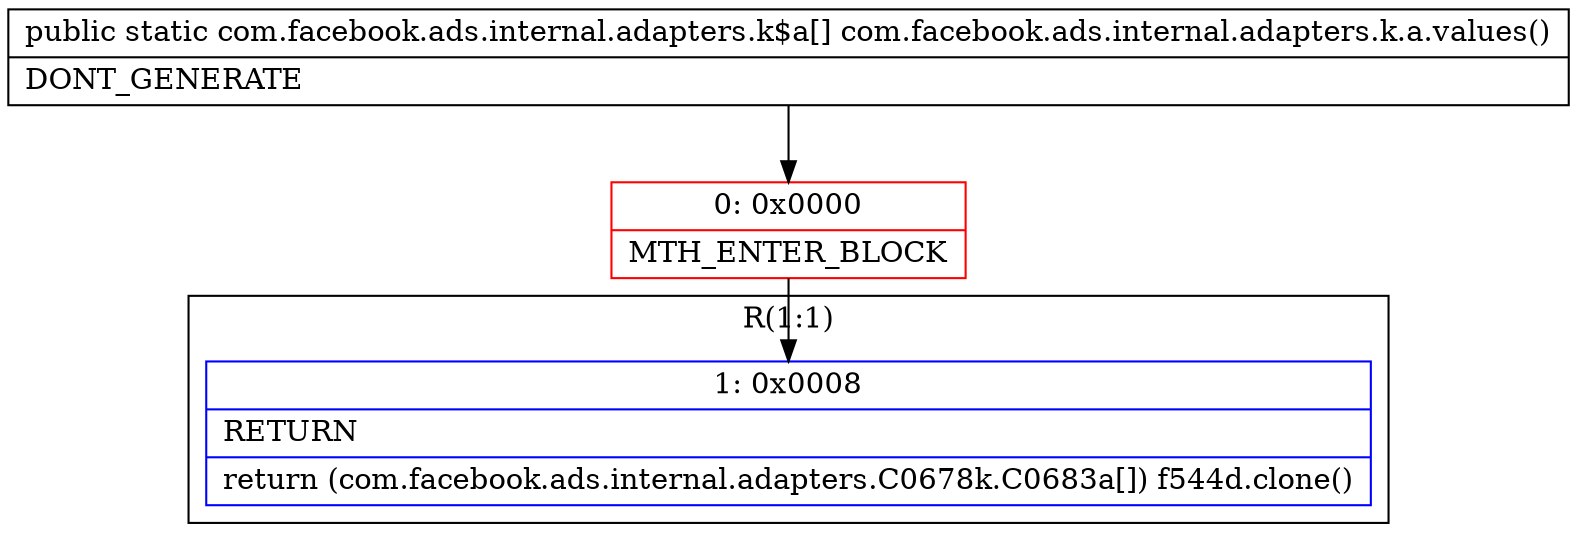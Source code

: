 digraph "CFG forcom.facebook.ads.internal.adapters.k.a.values()[Lcom\/facebook\/ads\/internal\/adapters\/k$a;" {
subgraph cluster_Region_1977182655 {
label = "R(1:1)";
node [shape=record,color=blue];
Node_1 [shape=record,label="{1\:\ 0x0008|RETURN\l|return (com.facebook.ads.internal.adapters.C0678k.C0683a[]) f544d.clone()\l}"];
}
Node_0 [shape=record,color=red,label="{0\:\ 0x0000|MTH_ENTER_BLOCK\l}"];
MethodNode[shape=record,label="{public static com.facebook.ads.internal.adapters.k$a[] com.facebook.ads.internal.adapters.k.a.values()  | DONT_GENERATE\l}"];
MethodNode -> Node_0;
Node_0 -> Node_1;
}

